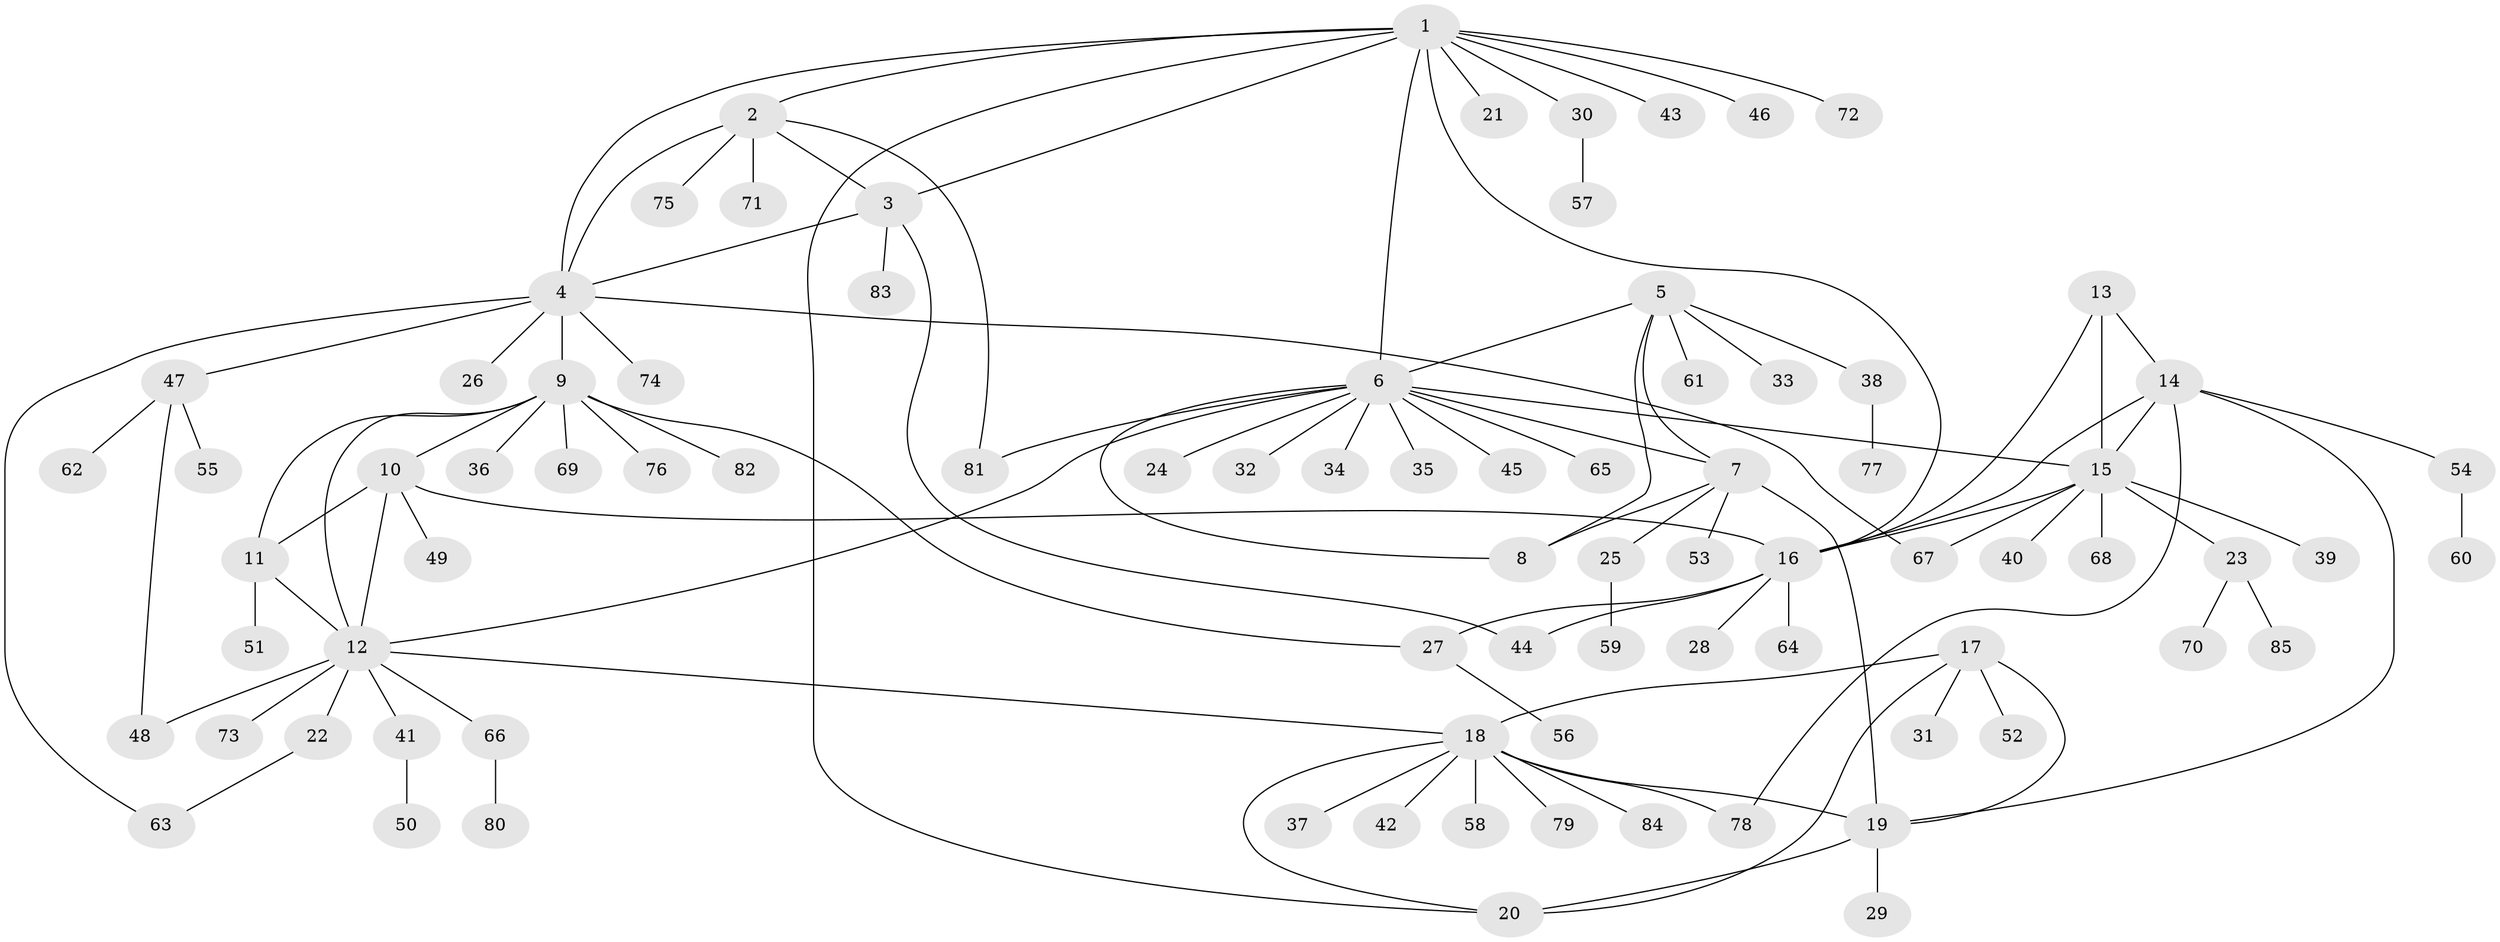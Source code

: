 // coarse degree distribution, {10: 0.045454545454545456, 6: 0.030303030303030304, 4: 0.06060606060606061, 11: 0.045454545454545456, 5: 0.015151515151515152, 8: 0.015151515151515152, 3: 0.045454545454545456, 9: 0.015151515151515152, 1: 0.6363636363636364, 2: 0.09090909090909091}
// Generated by graph-tools (version 1.1) at 2025/42/03/06/25 10:42:07]
// undirected, 85 vertices, 112 edges
graph export_dot {
graph [start="1"]
  node [color=gray90,style=filled];
  1;
  2;
  3;
  4;
  5;
  6;
  7;
  8;
  9;
  10;
  11;
  12;
  13;
  14;
  15;
  16;
  17;
  18;
  19;
  20;
  21;
  22;
  23;
  24;
  25;
  26;
  27;
  28;
  29;
  30;
  31;
  32;
  33;
  34;
  35;
  36;
  37;
  38;
  39;
  40;
  41;
  42;
  43;
  44;
  45;
  46;
  47;
  48;
  49;
  50;
  51;
  52;
  53;
  54;
  55;
  56;
  57;
  58;
  59;
  60;
  61;
  62;
  63;
  64;
  65;
  66;
  67;
  68;
  69;
  70;
  71;
  72;
  73;
  74;
  75;
  76;
  77;
  78;
  79;
  80;
  81;
  82;
  83;
  84;
  85;
  1 -- 2;
  1 -- 3;
  1 -- 4;
  1 -- 6;
  1 -- 16;
  1 -- 20;
  1 -- 21;
  1 -- 30;
  1 -- 43;
  1 -- 46;
  1 -- 72;
  2 -- 3;
  2 -- 4;
  2 -- 71;
  2 -- 75;
  2 -- 81;
  3 -- 4;
  3 -- 44;
  3 -- 83;
  4 -- 9;
  4 -- 26;
  4 -- 47;
  4 -- 63;
  4 -- 67;
  4 -- 74;
  5 -- 6;
  5 -- 7;
  5 -- 8;
  5 -- 33;
  5 -- 38;
  5 -- 61;
  6 -- 7;
  6 -- 8;
  6 -- 12;
  6 -- 15;
  6 -- 24;
  6 -- 32;
  6 -- 34;
  6 -- 35;
  6 -- 45;
  6 -- 65;
  6 -- 81;
  7 -- 8;
  7 -- 19;
  7 -- 25;
  7 -- 53;
  9 -- 10;
  9 -- 11;
  9 -- 12;
  9 -- 27;
  9 -- 36;
  9 -- 69;
  9 -- 76;
  9 -- 82;
  10 -- 11;
  10 -- 12;
  10 -- 16;
  10 -- 49;
  11 -- 12;
  11 -- 51;
  12 -- 18;
  12 -- 22;
  12 -- 41;
  12 -- 48;
  12 -- 66;
  12 -- 73;
  13 -- 14;
  13 -- 15;
  13 -- 16;
  14 -- 15;
  14 -- 16;
  14 -- 19;
  14 -- 54;
  14 -- 78;
  15 -- 16;
  15 -- 23;
  15 -- 39;
  15 -- 40;
  15 -- 67;
  15 -- 68;
  16 -- 27;
  16 -- 28;
  16 -- 44;
  16 -- 64;
  17 -- 18;
  17 -- 19;
  17 -- 20;
  17 -- 31;
  17 -- 52;
  18 -- 19;
  18 -- 20;
  18 -- 37;
  18 -- 42;
  18 -- 58;
  18 -- 78;
  18 -- 79;
  18 -- 84;
  19 -- 20;
  19 -- 29;
  22 -- 63;
  23 -- 70;
  23 -- 85;
  25 -- 59;
  27 -- 56;
  30 -- 57;
  38 -- 77;
  41 -- 50;
  47 -- 48;
  47 -- 55;
  47 -- 62;
  54 -- 60;
  66 -- 80;
}
